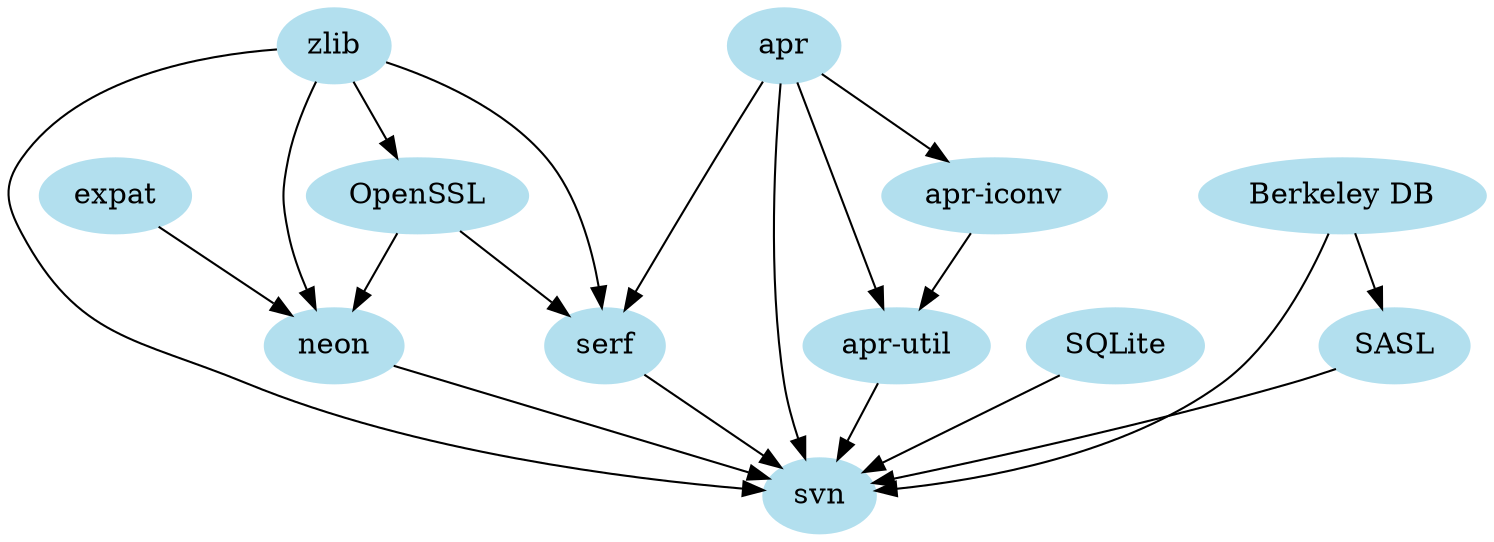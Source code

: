 digraph {
/*
    dot -Tsvg subversion-relationship.dot > subversion-relationship.svg
    #node [ fontname="simhei.ttf" ];
    #edge [ fontname="simsun.ttc" ];
*/
    node [color=lightblue2, style=filled];

    zlib -> OpenSSL
    apr -> "apr-iconv"
    apr -> "apr-util"
    "apr-iconv" -> "apr-util"

    zlib -> neon
    OpenSSL -> neon
    expat -> neon
    neon -> svn
    serf -> svn
    apr -> svn
    "apr-util" -> svn
    zlib -> svn
    SQLite -> svn
    SASL -> svn
    "Berkeley DB" -> svn
    "Berkeley DB" -> SASL

    apr -> serf
    zlib -> serf
    OpenSSL -> serf
}
